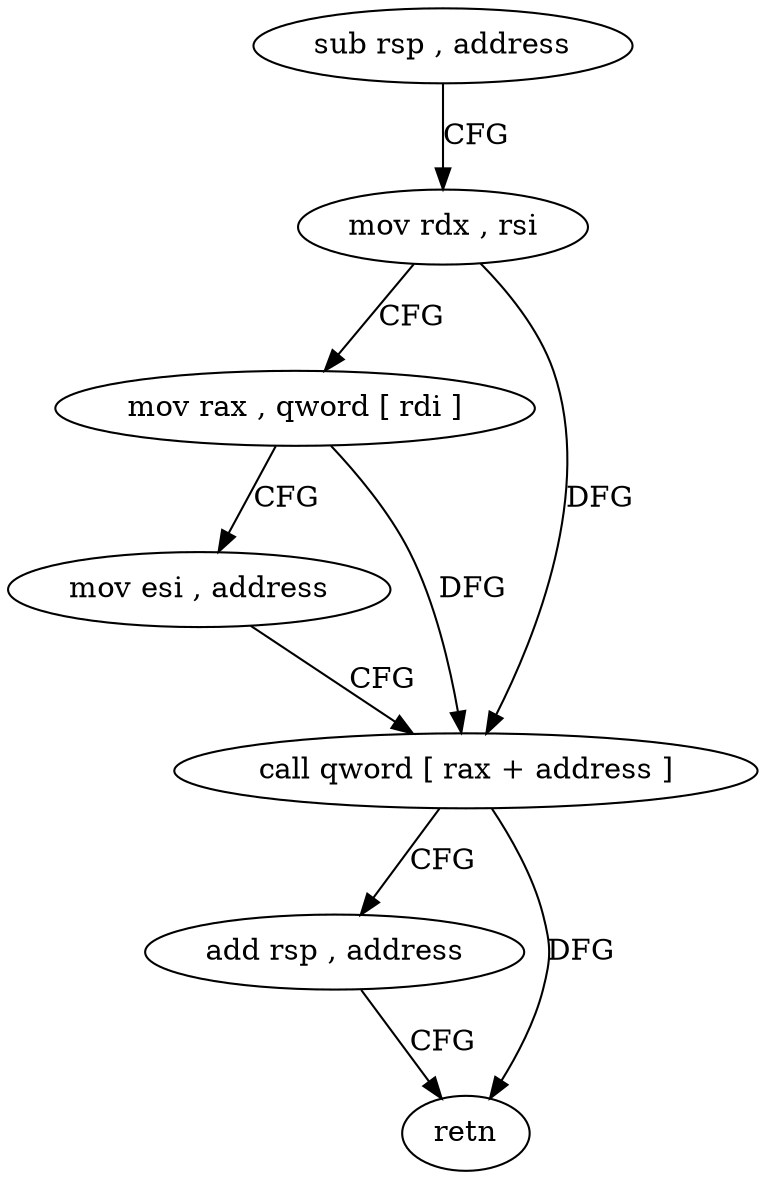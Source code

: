 digraph "func" {
"182470" [label = "sub rsp , address" ]
"182474" [label = "mov rdx , rsi" ]
"182477" [label = "mov rax , qword [ rdi ]" ]
"182480" [label = "mov esi , address" ]
"182485" [label = "call qword [ rax + address ]" ]
"182488" [label = "add rsp , address" ]
"182492" [label = "retn" ]
"182470" -> "182474" [ label = "CFG" ]
"182474" -> "182477" [ label = "CFG" ]
"182474" -> "182485" [ label = "DFG" ]
"182477" -> "182480" [ label = "CFG" ]
"182477" -> "182485" [ label = "DFG" ]
"182480" -> "182485" [ label = "CFG" ]
"182485" -> "182488" [ label = "CFG" ]
"182485" -> "182492" [ label = "DFG" ]
"182488" -> "182492" [ label = "CFG" ]
}
